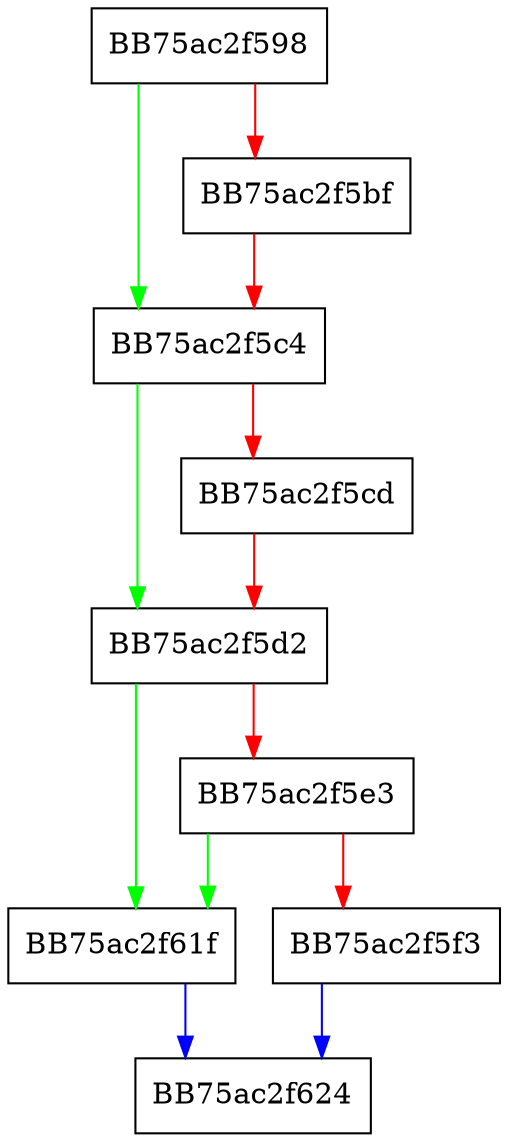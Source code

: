 digraph ReadRelativeSector {
  node [shape="box"];
  graph [splines=ortho];
  BB75ac2f598 -> BB75ac2f5c4 [color="green"];
  BB75ac2f598 -> BB75ac2f5bf [color="red"];
  BB75ac2f5bf -> BB75ac2f5c4 [color="red"];
  BB75ac2f5c4 -> BB75ac2f5d2 [color="green"];
  BB75ac2f5c4 -> BB75ac2f5cd [color="red"];
  BB75ac2f5cd -> BB75ac2f5d2 [color="red"];
  BB75ac2f5d2 -> BB75ac2f61f [color="green"];
  BB75ac2f5d2 -> BB75ac2f5e3 [color="red"];
  BB75ac2f5e3 -> BB75ac2f61f [color="green"];
  BB75ac2f5e3 -> BB75ac2f5f3 [color="red"];
  BB75ac2f5f3 -> BB75ac2f624 [color="blue"];
  BB75ac2f61f -> BB75ac2f624 [color="blue"];
}